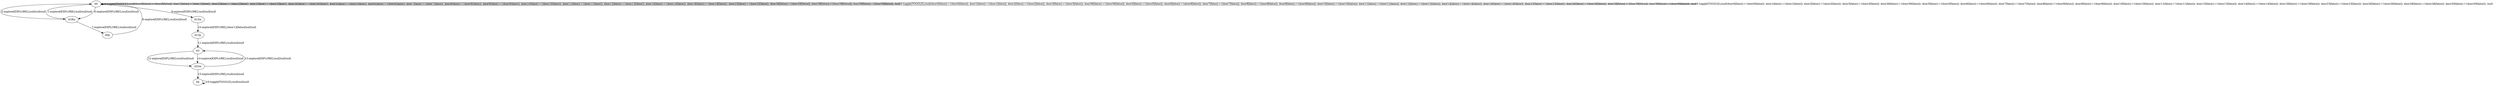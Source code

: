 # Total number of goals covered by this test: 1
# b4 --> b4

digraph g {
"b0" -> "d18m" [label = "1-explore[EXPLORE];/null/null/null"];
"d18m" -> "b0" [label = "2-explore[EXPLORE];/null/null/null"];
"b0" -> "b0" [label = "3-toggle[TOGGLE];/null/door0[false]:=!(door0[false]); door1[false]:=!(door1[false]); door2[false]:=!(door2[false]); door3[false]:=!(door3[false]); door36[false]:=!(door36[false]); door5[false]:=!(door5[false]); door6[false]:=!(door6[false]); door7[false]:=!(door7[false]); door8[false]:=!(door8[false]); door9[false]:=!(door9[false]); door10[false]:=!(door10[false]); door11[false]:=!(door11[false]); door13[false]:=!(door13[false]); door14[false]:=!(door14[false]); door18[false]:=!(door18[false]); door23[false]:=!(door23[false]); door26[false]:=!(door26[false]); door28[false]:=!(door28[false]); door30[false]:=!(door30[false]); /null"];
"b0" -> "b0" [label = "4-toggle[TOGGLE];/null/door0[false]:=!(door0[false]); door1[false]:=!(door1[false]); door2[false]:=!(door2[false]); door3[false]:=!(door3[false]); door36[false]:=!(door36[false]); door5[false]:=!(door5[false]); door6[false]:=!(door6[false]); door7[false]:=!(door7[false]); door8[false]:=!(door8[false]); door9[false]:=!(door9[false]); door10[false]:=!(door10[false]); door11[false]:=!(door11[false]); door13[false]:=!(door13[false]); door14[false]:=!(door14[false]); door18[false]:=!(door18[false]); door23[false]:=!(door23[false]); door26[false]:=!(door26[false]); door28[false]:=!(door28[false]); door30[false]:=!(door30[false]); /null"];
"b0" -> "b0" [label = "5-toggle[TOGGLE];/null/door0[false]:=!(door0[false]); door1[false]:=!(door1[false]); door2[false]:=!(door2[false]); door3[false]:=!(door3[false]); door36[false]:=!(door36[false]); door5[false]:=!(door5[false]); door6[false]:=!(door6[false]); door7[false]:=!(door7[false]); door8[false]:=!(door8[false]); door9[false]:=!(door9[false]); door10[false]:=!(door10[false]); door11[false]:=!(door11[false]); door13[false]:=!(door13[false]); door14[false]:=!(door14[false]); door18[false]:=!(door18[false]); door23[false]:=!(door23[false]); door26[false]:=!(door26[false]); door28[false]:=!(door28[false]); door30[false]:=!(door30[false]); /null"];
"b0" -> "d18m" [label = "6-explore[EXPLORE];/null/null/null"];
"d18m" -> "d0p" [label = "7-explore[EXPLORE];/null/null/null"];
"d0p" -> "b0" [label = "8-explore[EXPLORE];/null/null/null"];
"b0" -> "d13m" [label = "9-explore[EXPLORE];/null/null/null"];
"d13m" -> "d13p" [label = "10-explore[EXPLORE];/door13[false]/null/null"];
"d13p" -> "b3" [label = "11-explore[EXPLORE];/null/null/null"];
"b3" -> "d22m" [label = "12-explore[EXPLORE];/null/null/null"];
"d22m" -> "b3" [label = "13-explore[EXPLORE];/null/null/null"];
"b3" -> "d22m" [label = "14-explore[EXPLORE];/null/null/null"];
"d22m" -> "b4" [label = "15-explore[EXPLORE];/null/null/null"];
"b4" -> "b4" [label = "16-toggle[TOGGLE];/null/null/null"];
}